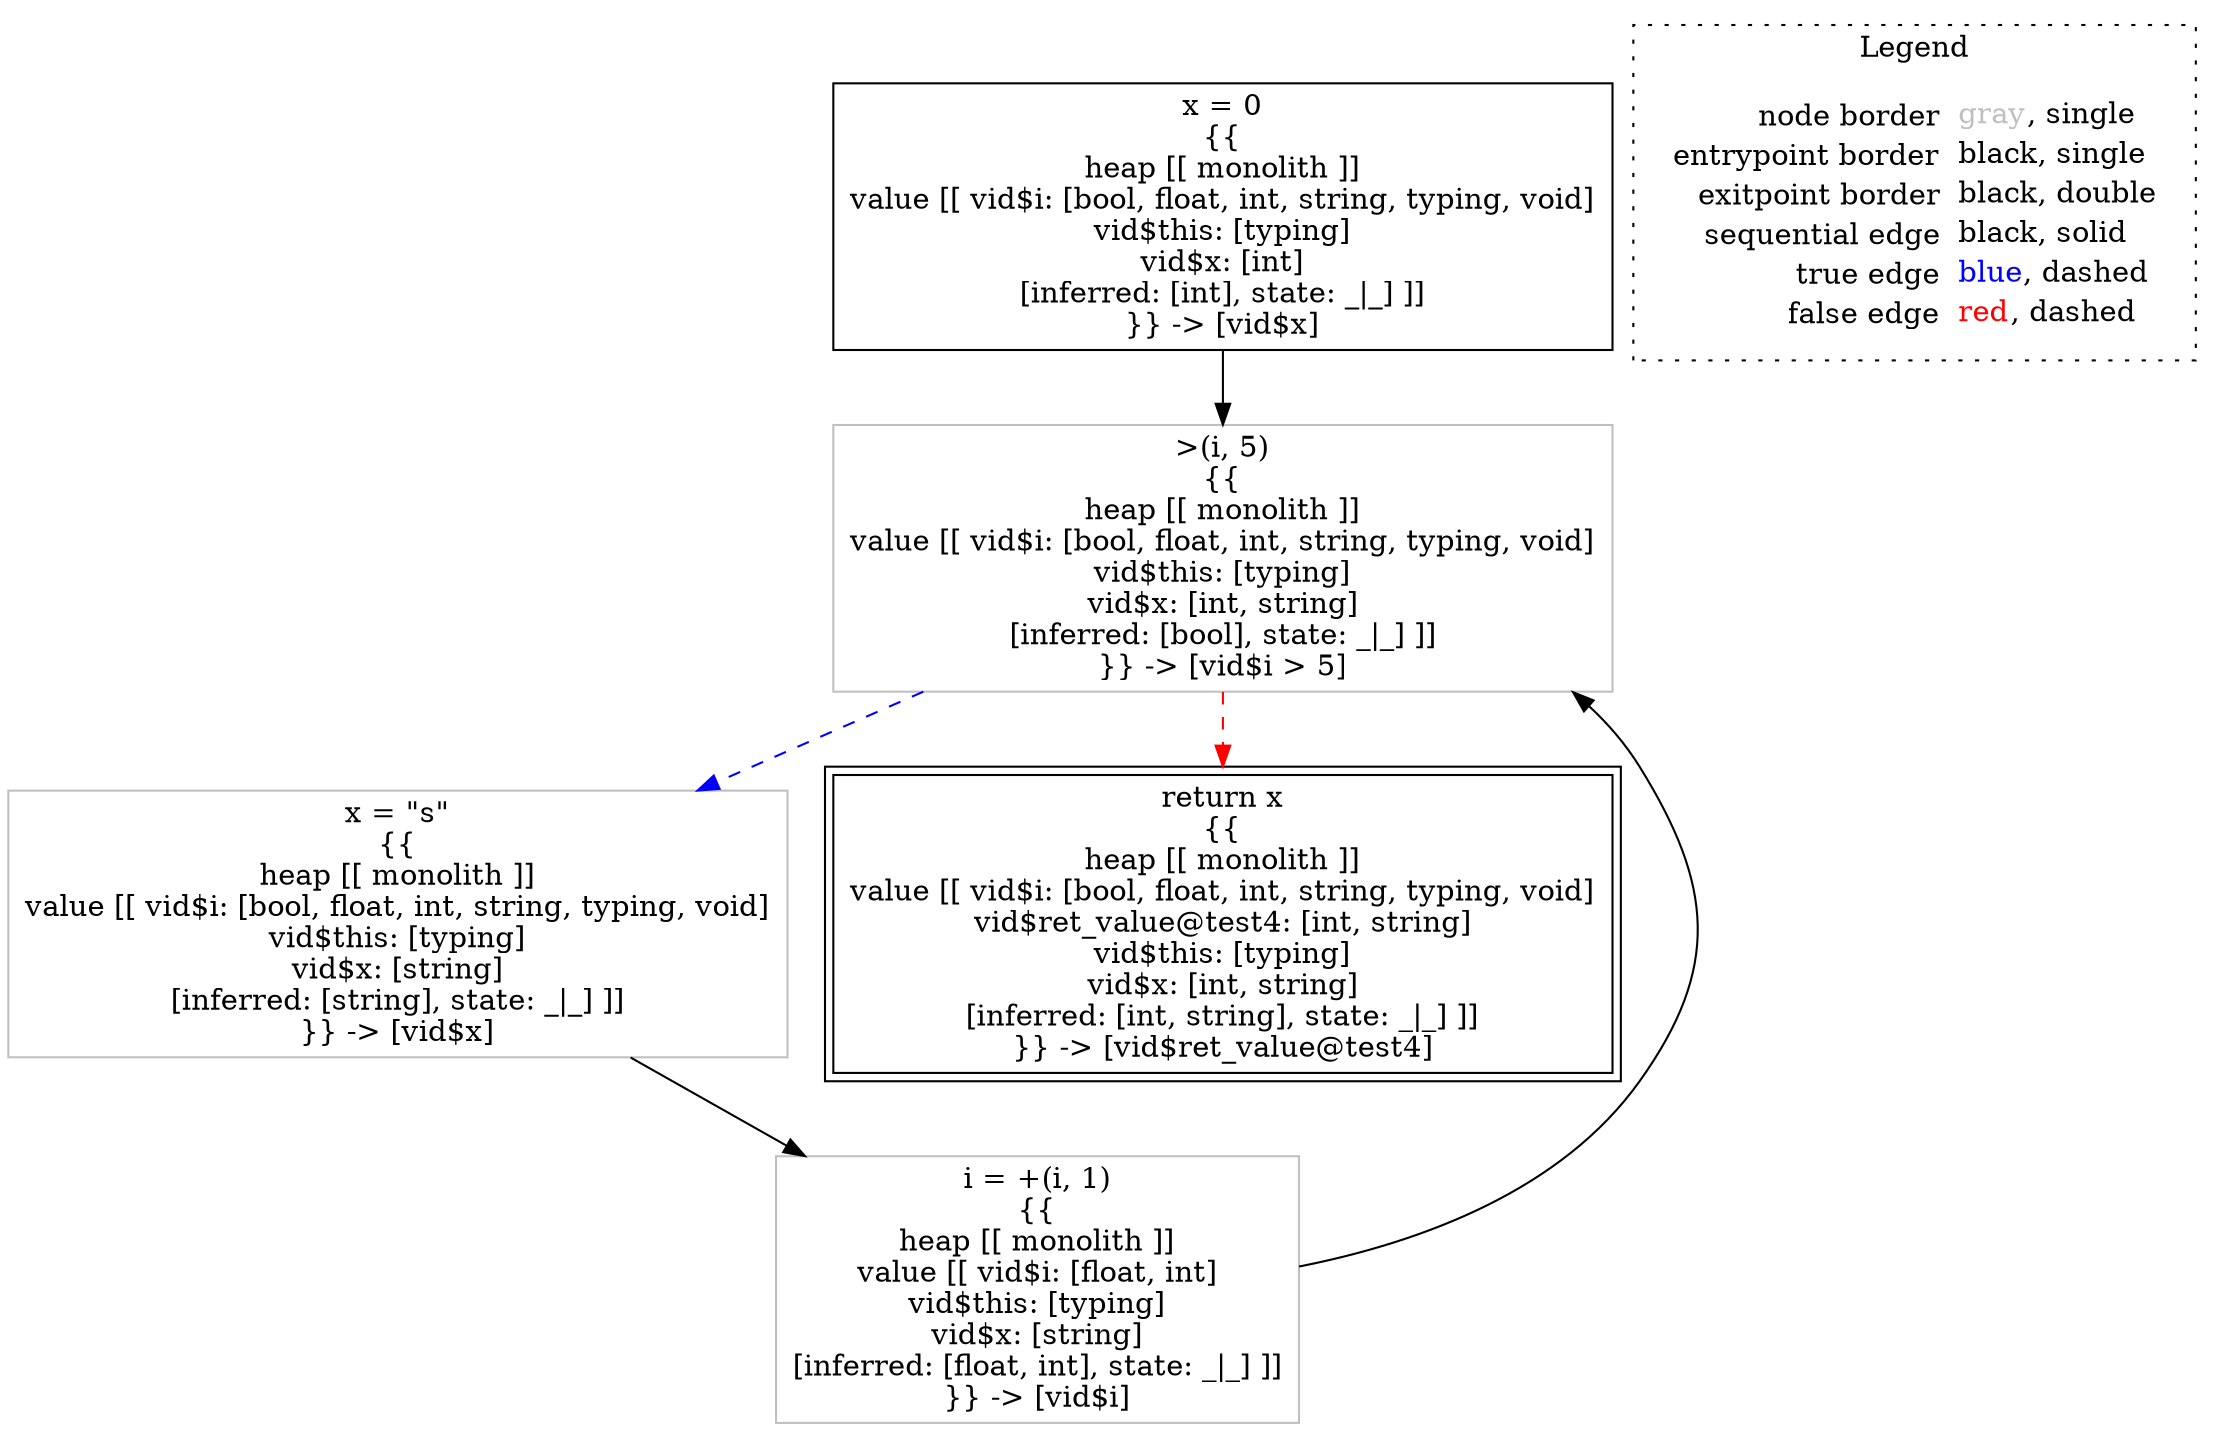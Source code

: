 digraph {
	"node0" [shape="rect",color="black",label=<x = 0<BR/>{{<BR/>heap [[ monolith ]]<BR/>value [[ vid$i: [bool, float, int, string, typing, void]<BR/>vid$this: [typing]<BR/>vid$x: [int]<BR/>[inferred: [int], state: _|_] ]]<BR/>}} -&gt; [vid$x]>];
	"node1" [shape="rect",color="gray",label=<&gt;(i, 5)<BR/>{{<BR/>heap [[ monolith ]]<BR/>value [[ vid$i: [bool, float, int, string, typing, void]<BR/>vid$this: [typing]<BR/>vid$x: [int, string]<BR/>[inferred: [bool], state: _|_] ]]<BR/>}} -&gt; [vid$i &gt; 5]>];
	"node2" [shape="rect",color="gray",label=<i = +(i, 1)<BR/>{{<BR/>heap [[ monolith ]]<BR/>value [[ vid$i: [float, int]<BR/>vid$this: [typing]<BR/>vid$x: [string]<BR/>[inferred: [float, int], state: _|_] ]]<BR/>}} -&gt; [vid$i]>];
	"node3" [shape="rect",color="gray",label=<x = &quot;s&quot;<BR/>{{<BR/>heap [[ monolith ]]<BR/>value [[ vid$i: [bool, float, int, string, typing, void]<BR/>vid$this: [typing]<BR/>vid$x: [string]<BR/>[inferred: [string], state: _|_] ]]<BR/>}} -&gt; [vid$x]>];
	"node4" [shape="rect",color="black",peripheries="2",label=<return x<BR/>{{<BR/>heap [[ monolith ]]<BR/>value [[ vid$i: [bool, float, int, string, typing, void]<BR/>vid$ret_value@test4: [int, string]<BR/>vid$this: [typing]<BR/>vid$x: [int, string]<BR/>[inferred: [int, string], state: _|_] ]]<BR/>}} -&gt; [vid$ret_value@test4]>];
	"node1" -> "node3" [color="blue",style="dashed"];
	"node1" -> "node4" [color="red",style="dashed"];
	"node2" -> "node1" [color="black"];
	"node3" -> "node2" [color="black"];
	"node0" -> "node1" [color="black"];
subgraph cluster_legend {
	label="Legend";
	style=dotted;
	node [shape=plaintext];
	"legend" [label=<<table border="0" cellpadding="2" cellspacing="0" cellborder="0"><tr><td align="right">node border&nbsp;</td><td align="left"><font color="gray">gray</font>, single</td></tr><tr><td align="right">entrypoint border&nbsp;</td><td align="left"><font color="black">black</font>, single</td></tr><tr><td align="right">exitpoint border&nbsp;</td><td align="left"><font color="black">black</font>, double</td></tr><tr><td align="right">sequential edge&nbsp;</td><td align="left"><font color="black">black</font>, solid</td></tr><tr><td align="right">true edge&nbsp;</td><td align="left"><font color="blue">blue</font>, dashed</td></tr><tr><td align="right">false edge&nbsp;</td><td align="left"><font color="red">red</font>, dashed</td></tr></table>>];
}

}
